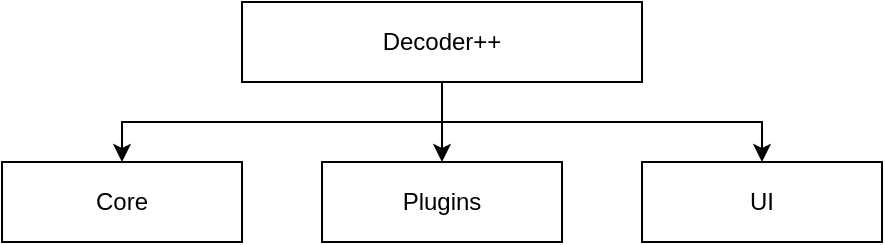 <mxfile version="20.2.3" type="device"><diagram id="rGirccZ1-gudIRr1TwZA" name="Page-1"><mxGraphModel dx="1658" dy="791" grid="1" gridSize="10" guides="1" tooltips="1" connect="1" arrows="1" fold="1" page="1" pageScale="1" pageWidth="850" pageHeight="1100" math="0" shadow="0"><root><mxCell id="0"/><mxCell id="1" parent="0"/><mxCell id="G0U9Nmx-G0oR8rbVG43W-1" value="Core" style="rounded=0;whiteSpace=wrap;html=1;" vertex="1" parent="1"><mxGeometry x="80" y="240" width="120" height="40" as="geometry"/></mxCell><mxCell id="G0U9Nmx-G0oR8rbVG43W-2" value="Plugins" style="rounded=0;whiteSpace=wrap;html=1;" vertex="1" parent="1"><mxGeometry x="240" y="240" width="120" height="40" as="geometry"/></mxCell><mxCell id="G0U9Nmx-G0oR8rbVG43W-3" value="UI" style="rounded=0;whiteSpace=wrap;html=1;" vertex="1" parent="1"><mxGeometry x="400" y="240" width="120" height="40" as="geometry"/></mxCell><mxCell id="G0U9Nmx-G0oR8rbVG43W-5" style="edgeStyle=orthogonalEdgeStyle;rounded=0;orthogonalLoop=1;jettySize=auto;html=1;entryX=0.5;entryY=0;entryDx=0;entryDy=0;" edge="1" parent="1" source="G0U9Nmx-G0oR8rbVG43W-4" target="G0U9Nmx-G0oR8rbVG43W-1"><mxGeometry relative="1" as="geometry"/></mxCell><mxCell id="G0U9Nmx-G0oR8rbVG43W-6" style="edgeStyle=orthogonalEdgeStyle;rounded=0;orthogonalLoop=1;jettySize=auto;html=1;" edge="1" parent="1" source="G0U9Nmx-G0oR8rbVG43W-4" target="G0U9Nmx-G0oR8rbVG43W-3"><mxGeometry relative="1" as="geometry"/></mxCell><mxCell id="G0U9Nmx-G0oR8rbVG43W-7" style="edgeStyle=orthogonalEdgeStyle;rounded=0;orthogonalLoop=1;jettySize=auto;html=1;entryX=0.5;entryY=0;entryDx=0;entryDy=0;" edge="1" parent="1" source="G0U9Nmx-G0oR8rbVG43W-4" target="G0U9Nmx-G0oR8rbVG43W-2"><mxGeometry relative="1" as="geometry"/></mxCell><mxCell id="G0U9Nmx-G0oR8rbVG43W-4" value="Decoder++" style="rounded=0;whiteSpace=wrap;html=1;" vertex="1" parent="1"><mxGeometry x="200" y="160" width="200" height="40" as="geometry"/></mxCell></root></mxGraphModel></diagram></mxfile>
